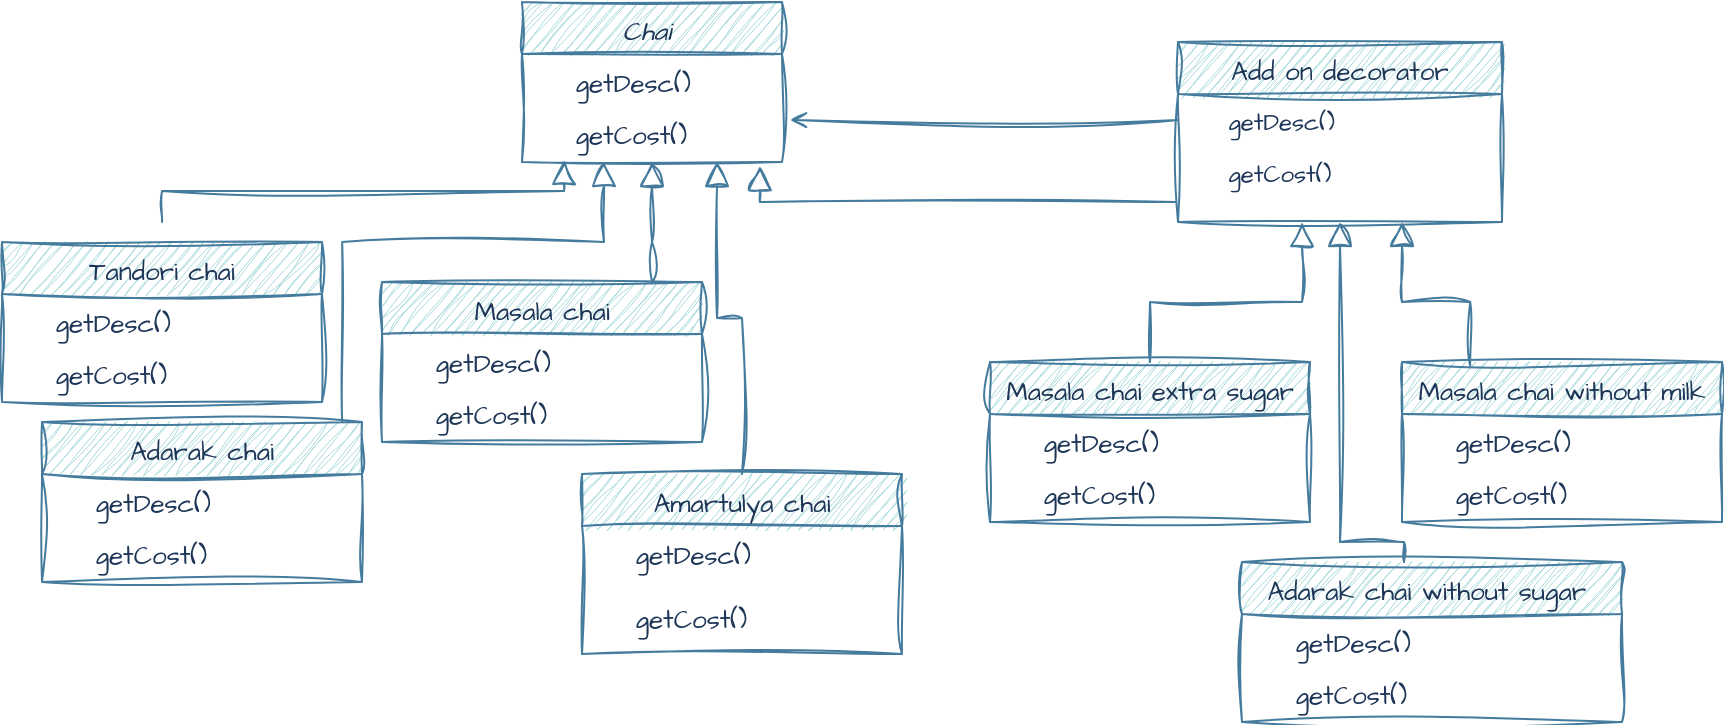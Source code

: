 <mxfile version="21.8.1" type="device">
  <diagram id="C5RBs43oDa-KdzZeNtuy" name="Page-1">
    <mxGraphModel dx="1772" dy="548" grid="1" gridSize="10" guides="1" tooltips="1" connect="1" arrows="1" fold="1" page="1" pageScale="1" pageWidth="827" pageHeight="1169" math="0" shadow="0">
      <root>
        <mxCell id="WIyWlLk6GJQsqaUBKTNV-0" />
        <mxCell id="WIyWlLk6GJQsqaUBKTNV-1" parent="WIyWlLk6GJQsqaUBKTNV-0" />
        <mxCell id="zkfFHV4jXpPFQw0GAbJ--0" value="Chai " style="swimlane;fontStyle=2;align=center;verticalAlign=top;childLayout=stackLayout;horizontal=1;startSize=26;horizontalStack=0;resizeParent=1;resizeLast=0;collapsible=1;marginBottom=0;rounded=0;shadow=0;strokeWidth=1;fontFamily=Architects Daughter;fontSource=https%3A%2F%2Ffonts.googleapis.com%2Fcss%3Ffamily%3DArchitects%2BDaughter;fontSize=13;sketch=1;curveFitting=1;jiggle=2;labelBackgroundColor=none;fillColor=#A8DADC;strokeColor=#457B9D;fontColor=#1D3557;" parent="WIyWlLk6GJQsqaUBKTNV-1" vertex="1">
          <mxGeometry x="180" y="100" width="130" height="80" as="geometry">
            <mxRectangle x="230" y="140" width="160" height="26" as="alternateBounds" />
          </mxGeometry>
        </mxCell>
        <mxCell id="zkfFHV4jXpPFQw0GAbJ--1" value="    getDesc()" style="text;align=left;verticalAlign=top;spacingLeft=4;spacingRight=4;overflow=hidden;rotatable=0;points=[[0,0.5],[1,0.5]];portConstraint=eastwest;fontFamily=Architects Daughter;fontSource=https%3A%2F%2Ffonts.googleapis.com%2Fcss%3Ffamily%3DArchitects%2BDaughter;fontSize=13;sketch=1;curveFitting=1;jiggle=2;labelBackgroundColor=none;fontColor=#1D3557;" parent="zkfFHV4jXpPFQw0GAbJ--0" vertex="1">
          <mxGeometry y="26" width="130" height="26" as="geometry" />
        </mxCell>
        <mxCell id="zkfFHV4jXpPFQw0GAbJ--2" value="    getCost()" style="text;align=left;verticalAlign=top;spacingLeft=4;spacingRight=4;overflow=hidden;rotatable=0;points=[[0,0.5],[1,0.5]];portConstraint=eastwest;rounded=0;shadow=0;html=0;fontFamily=Architects Daughter;fontSource=https%3A%2F%2Ffonts.googleapis.com%2Fcss%3Ffamily%3DArchitects%2BDaughter;fontSize=13;sketch=1;curveFitting=1;jiggle=2;labelBackgroundColor=none;fontColor=#1D3557;" parent="zkfFHV4jXpPFQw0GAbJ--0" vertex="1">
          <mxGeometry y="52" width="130" height="26" as="geometry" />
        </mxCell>
        <mxCell id="zkfFHV4jXpPFQw0GAbJ--6" value="Masala chai" style="swimlane;fontStyle=0;align=center;verticalAlign=top;childLayout=stackLayout;horizontal=1;startSize=26;horizontalStack=0;resizeParent=1;resizeLast=0;collapsible=1;marginBottom=0;rounded=0;shadow=0;strokeWidth=1;fontFamily=Architects Daughter;fontSource=https%3A%2F%2Ffonts.googleapis.com%2Fcss%3Ffamily%3DArchitects%2BDaughter;fontSize=13;sketch=1;curveFitting=1;jiggle=2;labelBackgroundColor=none;fillColor=#A8DADC;strokeColor=#457B9D;fontColor=#1D3557;" parent="WIyWlLk6GJQsqaUBKTNV-1" vertex="1">
          <mxGeometry x="110" y="240" width="160" height="80" as="geometry">
            <mxRectangle x="130" y="380" width="160" height="26" as="alternateBounds" />
          </mxGeometry>
        </mxCell>
        <mxCell id="zkfFHV4jXpPFQw0GAbJ--7" value="    getDesc()" style="text;align=left;verticalAlign=top;spacingLeft=4;spacingRight=4;overflow=hidden;rotatable=0;points=[[0,0.5],[1,0.5]];portConstraint=eastwest;fontFamily=Architects Daughter;fontSource=https%3A%2F%2Ffonts.googleapis.com%2Fcss%3Ffamily%3DArchitects%2BDaughter;fontSize=13;sketch=1;curveFitting=1;jiggle=2;labelBackgroundColor=none;fontColor=#1D3557;" parent="zkfFHV4jXpPFQw0GAbJ--6" vertex="1">
          <mxGeometry y="26" width="160" height="26" as="geometry" />
        </mxCell>
        <mxCell id="zkfFHV4jXpPFQw0GAbJ--8" value="    getCost()" style="text;align=left;verticalAlign=top;spacingLeft=4;spacingRight=4;overflow=hidden;rotatable=0;points=[[0,0.5],[1,0.5]];portConstraint=eastwest;rounded=0;shadow=0;html=0;fontFamily=Architects Daughter;fontSource=https%3A%2F%2Ffonts.googleapis.com%2Fcss%3Ffamily%3DArchitects%2BDaughter;fontSize=13;sketch=1;curveFitting=1;jiggle=2;labelBackgroundColor=none;fontColor=#1D3557;" parent="zkfFHV4jXpPFQw0GAbJ--6" vertex="1">
          <mxGeometry y="52" width="160" height="26" as="geometry" />
        </mxCell>
        <mxCell id="zkfFHV4jXpPFQw0GAbJ--12" value="" style="endArrow=block;endSize=10;endFill=0;shadow=0;strokeWidth=1;rounded=0;edgeStyle=elbowEdgeStyle;elbow=vertical;sketch=1;curveFitting=1;jiggle=2;labelBackgroundColor=none;strokeColor=#457B9D;fontColor=default;" parent="WIyWlLk6GJQsqaUBKTNV-1" source="zkfFHV4jXpPFQw0GAbJ--6" target="zkfFHV4jXpPFQw0GAbJ--0" edge="1">
          <mxGeometry width="160" relative="1" as="geometry">
            <mxPoint x="200" y="203" as="sourcePoint" />
            <mxPoint x="200" y="203" as="targetPoint" />
            <Array as="points">
              <mxPoint x="245" y="220" />
            </Array>
          </mxGeometry>
        </mxCell>
        <mxCell id="zkfFHV4jXpPFQw0GAbJ--13" value="Amartulya chai" style="swimlane;fontStyle=0;align=center;verticalAlign=top;childLayout=stackLayout;horizontal=1;startSize=26;horizontalStack=0;resizeParent=1;resizeLast=0;collapsible=1;marginBottom=0;rounded=0;shadow=0;strokeWidth=1;fontFamily=Architects Daughter;fontSource=https%3A%2F%2Ffonts.googleapis.com%2Fcss%3Ffamily%3DArchitects%2BDaughter;fontSize=13;sketch=1;curveFitting=1;jiggle=2;labelBackgroundColor=none;fillColor=#A8DADC;strokeColor=#457B9D;fontColor=#1D3557;" parent="WIyWlLk6GJQsqaUBKTNV-1" vertex="1">
          <mxGeometry x="210" y="336" width="160" height="90" as="geometry">
            <mxRectangle x="340" y="380" width="170" height="26" as="alternateBounds" />
          </mxGeometry>
        </mxCell>
        <mxCell id="zkfFHV4jXpPFQw0GAbJ--14" value="    getDesc()&#xa;&#xa;    getCost()" style="text;align=left;verticalAlign=top;spacingLeft=4;spacingRight=4;overflow=hidden;rotatable=0;points=[[0,0.5],[1,0.5]];portConstraint=eastwest;fontFamily=Architects Daughter;fontSource=https%3A%2F%2Ffonts.googleapis.com%2Fcss%3Ffamily%3DArchitects%2BDaughter;fontSize=13;sketch=1;curveFitting=1;jiggle=2;labelBackgroundColor=none;fontColor=#1D3557;" parent="zkfFHV4jXpPFQw0GAbJ--13" vertex="1">
          <mxGeometry y="26" width="160" height="64" as="geometry" />
        </mxCell>
        <mxCell id="zkfFHV4jXpPFQw0GAbJ--16" value="" style="endArrow=block;endSize=10;endFill=0;shadow=0;strokeWidth=1;rounded=0;edgeStyle=elbowEdgeStyle;elbow=vertical;entryX=0.75;entryY=1;entryDx=0;entryDy=0;sketch=1;curveFitting=1;jiggle=2;labelBackgroundColor=none;strokeColor=#457B9D;fontColor=default;" parent="WIyWlLk6GJQsqaUBKTNV-1" source="zkfFHV4jXpPFQw0GAbJ--13" target="zkfFHV4jXpPFQw0GAbJ--0" edge="1">
          <mxGeometry width="160" relative="1" as="geometry">
            <mxPoint x="210" y="373" as="sourcePoint" />
            <mxPoint x="300" y="258" as="targetPoint" />
          </mxGeometry>
        </mxCell>
        <mxCell id="zkfFHV4jXpPFQw0GAbJ--17" value="Add on decorator" style="swimlane;fontStyle=0;align=center;verticalAlign=top;childLayout=stackLayout;horizontal=1;startSize=26;horizontalStack=0;resizeParent=1;resizeLast=0;collapsible=1;marginBottom=0;rounded=0;shadow=0;strokeWidth=1;fontSize=13;fontFamily=Architects Daughter;fontSource=https%3A%2F%2Ffonts.googleapis.com%2Fcss%3Ffamily%3DArchitects%2BDaughter;sketch=1;curveFitting=1;jiggle=2;labelBackgroundColor=none;fillColor=#A8DADC;strokeColor=#457B9D;fontColor=#1D3557;" parent="WIyWlLk6GJQsqaUBKTNV-1" vertex="1">
          <mxGeometry x="508" y="120" width="162" height="90" as="geometry">
            <mxRectangle x="550" y="140" width="160" height="26" as="alternateBounds" />
          </mxGeometry>
        </mxCell>
        <mxCell id="zkfFHV4jXpPFQw0GAbJ--18" value="    getDesc()" style="text;align=left;verticalAlign=top;spacingLeft=4;spacingRight=4;overflow=hidden;rotatable=0;points=[[0,0.5],[1,0.5]];portConstraint=eastwest;fontFamily=Architects Daughter;fontSource=https%3A%2F%2Ffonts.googleapis.com%2Fcss%3Ffamily%3DArchitects%2BDaughter;sketch=1;curveFitting=1;jiggle=2;labelBackgroundColor=none;fontColor=#1D3557;" parent="zkfFHV4jXpPFQw0GAbJ--17" vertex="1">
          <mxGeometry y="26" width="162" height="26" as="geometry" />
        </mxCell>
        <mxCell id="zkfFHV4jXpPFQw0GAbJ--19" value="    getCost()" style="text;align=left;verticalAlign=top;spacingLeft=4;spacingRight=4;overflow=hidden;rotatable=0;points=[[0,0.5],[1,0.5]];portConstraint=eastwest;rounded=0;shadow=0;html=0;fontFamily=Architects Daughter;fontSource=https%3A%2F%2Ffonts.googleapis.com%2Fcss%3Ffamily%3DArchitects%2BDaughter;sketch=1;curveFitting=1;jiggle=2;labelBackgroundColor=none;fontColor=#1D3557;" parent="zkfFHV4jXpPFQw0GAbJ--17" vertex="1">
          <mxGeometry y="52" width="162" height="26" as="geometry" />
        </mxCell>
        <mxCell id="n6aKEjTkUPLhnbuyJ_dk-5" value="Tandori chai" style="swimlane;fontStyle=0;align=center;verticalAlign=top;childLayout=stackLayout;horizontal=1;startSize=26;horizontalStack=0;resizeParent=1;resizeLast=0;collapsible=1;marginBottom=0;rounded=0;shadow=0;strokeWidth=1;fontFamily=Architects Daughter;fontSource=https%3A%2F%2Ffonts.googleapis.com%2Fcss%3Ffamily%3DArchitects%2BDaughter;fontSize=13;sketch=1;curveFitting=1;jiggle=2;labelBackgroundColor=none;fillColor=#A8DADC;strokeColor=#457B9D;fontColor=#1D3557;" parent="WIyWlLk6GJQsqaUBKTNV-1" vertex="1">
          <mxGeometry x="-80" y="220" width="160" height="80" as="geometry">
            <mxRectangle x="130" y="380" width="160" height="26" as="alternateBounds" />
          </mxGeometry>
        </mxCell>
        <mxCell id="n6aKEjTkUPLhnbuyJ_dk-6" value="    getDesc()" style="text;align=left;verticalAlign=top;spacingLeft=4;spacingRight=4;overflow=hidden;rotatable=0;points=[[0,0.5],[1,0.5]];portConstraint=eastwest;fontFamily=Architects Daughter;fontSource=https%3A%2F%2Ffonts.googleapis.com%2Fcss%3Ffamily%3DArchitects%2BDaughter;fontSize=13;sketch=1;curveFitting=1;jiggle=2;labelBackgroundColor=none;fontColor=#1D3557;" parent="n6aKEjTkUPLhnbuyJ_dk-5" vertex="1">
          <mxGeometry y="26" width="160" height="26" as="geometry" />
        </mxCell>
        <mxCell id="n6aKEjTkUPLhnbuyJ_dk-7" value="    getCost()" style="text;align=left;verticalAlign=top;spacingLeft=4;spacingRight=4;overflow=hidden;rotatable=0;points=[[0,0.5],[1,0.5]];portConstraint=eastwest;rounded=0;shadow=0;html=0;fontFamily=Architects Daughter;fontSource=https%3A%2F%2Ffonts.googleapis.com%2Fcss%3Ffamily%3DArchitects%2BDaughter;fontSize=13;sketch=1;curveFitting=1;jiggle=2;labelBackgroundColor=none;fontColor=#1D3557;" parent="n6aKEjTkUPLhnbuyJ_dk-5" vertex="1">
          <mxGeometry y="52" width="160" height="26" as="geometry" />
        </mxCell>
        <mxCell id="n6aKEjTkUPLhnbuyJ_dk-8" value="Adarak chai" style="swimlane;fontStyle=0;align=center;verticalAlign=top;childLayout=stackLayout;horizontal=1;startSize=26;horizontalStack=0;resizeParent=1;resizeLast=0;collapsible=1;marginBottom=0;rounded=0;shadow=0;strokeWidth=1;fontFamily=Architects Daughter;fontSource=https%3A%2F%2Ffonts.googleapis.com%2Fcss%3Ffamily%3DArchitects%2BDaughter;fontSize=13;sketch=1;curveFitting=1;jiggle=2;labelBackgroundColor=none;fillColor=#A8DADC;strokeColor=#457B9D;fontColor=#1D3557;" parent="WIyWlLk6GJQsqaUBKTNV-1" vertex="1">
          <mxGeometry x="-60" y="310" width="160" height="80" as="geometry">
            <mxRectangle x="130" y="380" width="160" height="26" as="alternateBounds" />
          </mxGeometry>
        </mxCell>
        <mxCell id="n6aKEjTkUPLhnbuyJ_dk-9" value="    getDesc()" style="text;align=left;verticalAlign=top;spacingLeft=4;spacingRight=4;overflow=hidden;rotatable=0;points=[[0,0.5],[1,0.5]];portConstraint=eastwest;fontFamily=Architects Daughter;fontSource=https%3A%2F%2Ffonts.googleapis.com%2Fcss%3Ffamily%3DArchitects%2BDaughter;fontSize=13;sketch=1;curveFitting=1;jiggle=2;labelBackgroundColor=none;fontColor=#1D3557;" parent="n6aKEjTkUPLhnbuyJ_dk-8" vertex="1">
          <mxGeometry y="26" width="160" height="26" as="geometry" />
        </mxCell>
        <mxCell id="n6aKEjTkUPLhnbuyJ_dk-10" value="    getCost()" style="text;align=left;verticalAlign=top;spacingLeft=4;spacingRight=4;overflow=hidden;rotatable=0;points=[[0,0.5],[1,0.5]];portConstraint=eastwest;rounded=0;shadow=0;html=0;fontFamily=Architects Daughter;fontSource=https%3A%2F%2Ffonts.googleapis.com%2Fcss%3Ffamily%3DArchitects%2BDaughter;fontSize=13;sketch=1;curveFitting=1;jiggle=2;labelBackgroundColor=none;fontColor=#1D3557;" parent="n6aKEjTkUPLhnbuyJ_dk-8" vertex="1">
          <mxGeometry y="52" width="160" height="26" as="geometry" />
        </mxCell>
        <mxCell id="n6aKEjTkUPLhnbuyJ_dk-11" value="" style="endArrow=block;endSize=10;endFill=0;shadow=0;strokeWidth=1;rounded=0;edgeStyle=elbowEdgeStyle;elbow=vertical;entryX=0.162;entryY=1.038;entryDx=0;entryDy=0;entryPerimeter=0;sketch=1;curveFitting=1;jiggle=2;labelBackgroundColor=none;strokeColor=#457B9D;fontColor=default;" parent="WIyWlLk6GJQsqaUBKTNV-1" target="zkfFHV4jXpPFQw0GAbJ--2" edge="1">
          <mxGeometry width="160" relative="1" as="geometry">
            <mxPoint y="210" as="sourcePoint" />
            <mxPoint x="200" y="190" as="targetPoint" />
          </mxGeometry>
        </mxCell>
        <mxCell id="n6aKEjTkUPLhnbuyJ_dk-12" value="" style="endArrow=block;endSize=10;endFill=0;shadow=0;strokeWidth=1;rounded=0;edgeStyle=elbowEdgeStyle;elbow=vertical;exitX=0.938;exitY=0;exitDx=0;exitDy=0;exitPerimeter=0;sketch=1;curveFitting=1;jiggle=2;labelBackgroundColor=none;strokeColor=#457B9D;fontColor=default;" parent="WIyWlLk6GJQsqaUBKTNV-1" source="n6aKEjTkUPLhnbuyJ_dk-8" edge="1">
          <mxGeometry width="160" relative="1" as="geometry">
            <mxPoint x="90" y="310" as="sourcePoint" />
            <mxPoint x="221" y="180" as="targetPoint" />
            <Array as="points">
              <mxPoint x="168" y="220" />
            </Array>
          </mxGeometry>
        </mxCell>
        <mxCell id="n6aKEjTkUPLhnbuyJ_dk-14" value="" style="endArrow=block;endSize=10;endFill=0;shadow=0;strokeWidth=1;rounded=0;edgeStyle=elbowEdgeStyle;elbow=vertical;entryX=0.915;entryY=1.154;entryDx=0;entryDy=0;entryPerimeter=0;sketch=1;curveFitting=1;jiggle=2;labelBackgroundColor=none;strokeColor=#457B9D;fontColor=default;" parent="WIyWlLk6GJQsqaUBKTNV-1" target="zkfFHV4jXpPFQw0GAbJ--2" edge="1">
          <mxGeometry width="160" relative="1" as="geometry">
            <mxPoint x="507" y="200" as="sourcePoint" />
            <mxPoint x="304" y="231" as="targetPoint" />
            <Array as="points">
              <mxPoint x="500" y="200" />
              <mxPoint x="400" y="220" />
            </Array>
          </mxGeometry>
        </mxCell>
        <mxCell id="n6aKEjTkUPLhnbuyJ_dk-16" value="" style="endArrow=open;shadow=0;strokeWidth=1;rounded=0;endFill=1;edgeStyle=elbowEdgeStyle;elbow=vertical;exitX=0;exitY=0.5;exitDx=0;exitDy=0;entryX=1.031;entryY=0.269;entryDx=0;entryDy=0;entryPerimeter=0;sketch=1;curveFitting=1;jiggle=2;labelBackgroundColor=none;strokeColor=#457B9D;fontColor=default;" parent="WIyWlLk6GJQsqaUBKTNV-1" source="zkfFHV4jXpPFQw0GAbJ--18" target="zkfFHV4jXpPFQw0GAbJ--2" edge="1">
          <mxGeometry x="0.5" y="41" relative="1" as="geometry">
            <mxPoint x="310" y="150" as="sourcePoint" />
            <mxPoint x="350" y="139" as="targetPoint" />
            <mxPoint x="-40" y="32" as="offset" />
          </mxGeometry>
        </mxCell>
        <mxCell id="n6aKEjTkUPLhnbuyJ_dk-23" value="Masala chai extra sugar" style="swimlane;fontStyle=0;align=center;verticalAlign=top;childLayout=stackLayout;horizontal=1;startSize=26;horizontalStack=0;resizeParent=1;resizeLast=0;collapsible=1;marginBottom=0;rounded=0;shadow=0;strokeWidth=1;fontFamily=Architects Daughter;fontSource=https%3A%2F%2Ffonts.googleapis.com%2Fcss%3Ffamily%3DArchitects%2BDaughter;fontSize=13;sketch=1;curveFitting=1;jiggle=2;labelBackgroundColor=none;fillColor=#A8DADC;strokeColor=#457B9D;fontColor=#1D3557;" parent="WIyWlLk6GJQsqaUBKTNV-1" vertex="1">
          <mxGeometry x="414" y="280" width="160" height="80" as="geometry">
            <mxRectangle x="130" y="380" width="160" height="26" as="alternateBounds" />
          </mxGeometry>
        </mxCell>
        <mxCell id="n6aKEjTkUPLhnbuyJ_dk-24" value="    getDesc()" style="text;align=left;verticalAlign=top;spacingLeft=4;spacingRight=4;overflow=hidden;rotatable=0;points=[[0,0.5],[1,0.5]];portConstraint=eastwest;fontFamily=Architects Daughter;fontSource=https%3A%2F%2Ffonts.googleapis.com%2Fcss%3Ffamily%3DArchitects%2BDaughter;fontSize=13;sketch=1;curveFitting=1;jiggle=2;labelBackgroundColor=none;fontColor=#1D3557;" parent="n6aKEjTkUPLhnbuyJ_dk-23" vertex="1">
          <mxGeometry y="26" width="160" height="26" as="geometry" />
        </mxCell>
        <mxCell id="n6aKEjTkUPLhnbuyJ_dk-25" value="    getCost()" style="text;align=left;verticalAlign=top;spacingLeft=4;spacingRight=4;overflow=hidden;rotatable=0;points=[[0,0.5],[1,0.5]];portConstraint=eastwest;rounded=0;shadow=0;html=0;fontFamily=Architects Daughter;fontSource=https%3A%2F%2Ffonts.googleapis.com%2Fcss%3Ffamily%3DArchitects%2BDaughter;fontSize=13;sketch=1;curveFitting=1;jiggle=2;labelBackgroundColor=none;fontColor=#1D3557;" parent="n6aKEjTkUPLhnbuyJ_dk-23" vertex="1">
          <mxGeometry y="52" width="160" height="26" as="geometry" />
        </mxCell>
        <mxCell id="n6aKEjTkUPLhnbuyJ_dk-26" value="Adarak chai without sugar " style="swimlane;fontStyle=0;align=center;verticalAlign=top;childLayout=stackLayout;horizontal=1;startSize=26;horizontalStack=0;resizeParent=1;resizeLast=0;collapsible=1;marginBottom=0;rounded=0;shadow=0;strokeWidth=1;fontFamily=Architects Daughter;fontSource=https%3A%2F%2Ffonts.googleapis.com%2Fcss%3Ffamily%3DArchitects%2BDaughter;fontSize=13;sketch=1;curveFitting=1;jiggle=2;labelBackgroundColor=none;fillColor=#A8DADC;strokeColor=#457B9D;fontColor=#1D3557;" parent="WIyWlLk6GJQsqaUBKTNV-1" vertex="1">
          <mxGeometry x="540" y="380" width="190" height="80" as="geometry">
            <mxRectangle x="130" y="380" width="160" height="26" as="alternateBounds" />
          </mxGeometry>
        </mxCell>
        <mxCell id="n6aKEjTkUPLhnbuyJ_dk-27" value="    getDesc()" style="text;align=left;verticalAlign=top;spacingLeft=4;spacingRight=4;overflow=hidden;rotatable=0;points=[[0,0.5],[1,0.5]];portConstraint=eastwest;fontFamily=Architects Daughter;fontSource=https%3A%2F%2Ffonts.googleapis.com%2Fcss%3Ffamily%3DArchitects%2BDaughter;fontSize=13;sketch=1;curveFitting=1;jiggle=2;labelBackgroundColor=none;fontColor=#1D3557;" parent="n6aKEjTkUPLhnbuyJ_dk-26" vertex="1">
          <mxGeometry y="26" width="190" height="26" as="geometry" />
        </mxCell>
        <mxCell id="n6aKEjTkUPLhnbuyJ_dk-28" value="    getCost()" style="text;align=left;verticalAlign=top;spacingLeft=4;spacingRight=4;overflow=hidden;rotatable=0;points=[[0,0.5],[1,0.5]];portConstraint=eastwest;rounded=0;shadow=0;html=0;fontFamily=Architects Daughter;fontSource=https%3A%2F%2Ffonts.googleapis.com%2Fcss%3Ffamily%3DArchitects%2BDaughter;fontSize=13;sketch=1;curveFitting=1;jiggle=2;labelBackgroundColor=none;fontColor=#1D3557;" parent="n6aKEjTkUPLhnbuyJ_dk-26" vertex="1">
          <mxGeometry y="52" width="190" height="26" as="geometry" />
        </mxCell>
        <mxCell id="n6aKEjTkUPLhnbuyJ_dk-29" value="Masala chai without milk" style="swimlane;fontStyle=0;align=center;verticalAlign=top;childLayout=stackLayout;horizontal=1;startSize=26;horizontalStack=0;resizeParent=1;resizeLast=0;collapsible=1;marginBottom=0;rounded=0;shadow=0;strokeWidth=1;fontFamily=Architects Daughter;fontSource=https%3A%2F%2Ffonts.googleapis.com%2Fcss%3Ffamily%3DArchitects%2BDaughter;fontSize=13;sketch=1;curveFitting=1;jiggle=2;labelBackgroundColor=none;fillColor=#A8DADC;strokeColor=#457B9D;fontColor=#1D3557;" parent="WIyWlLk6GJQsqaUBKTNV-1" vertex="1">
          <mxGeometry x="620" y="280" width="160" height="80" as="geometry">
            <mxRectangle x="130" y="380" width="160" height="26" as="alternateBounds" />
          </mxGeometry>
        </mxCell>
        <mxCell id="n6aKEjTkUPLhnbuyJ_dk-30" value="    getDesc()" style="text;align=left;verticalAlign=top;spacingLeft=4;spacingRight=4;overflow=hidden;rotatable=0;points=[[0,0.5],[1,0.5]];portConstraint=eastwest;fontFamily=Architects Daughter;fontSource=https%3A%2F%2Ffonts.googleapis.com%2Fcss%3Ffamily%3DArchitects%2BDaughter;fontSize=13;sketch=1;curveFitting=1;jiggle=2;labelBackgroundColor=none;fontColor=#1D3557;" parent="n6aKEjTkUPLhnbuyJ_dk-29" vertex="1">
          <mxGeometry y="26" width="160" height="26" as="geometry" />
        </mxCell>
        <mxCell id="n6aKEjTkUPLhnbuyJ_dk-31" value="    getCost()" style="text;align=left;verticalAlign=top;spacingLeft=4;spacingRight=4;overflow=hidden;rotatable=0;points=[[0,0.5],[1,0.5]];portConstraint=eastwest;rounded=0;shadow=0;html=0;fontFamily=Architects Daughter;fontSource=https%3A%2F%2Ffonts.googleapis.com%2Fcss%3Ffamily%3DArchitects%2BDaughter;fontSize=13;sketch=1;curveFitting=1;jiggle=2;labelBackgroundColor=none;fontColor=#1D3557;" parent="n6aKEjTkUPLhnbuyJ_dk-29" vertex="1">
          <mxGeometry y="52" width="160" height="26" as="geometry" />
        </mxCell>
        <mxCell id="n6aKEjTkUPLhnbuyJ_dk-32" value="" style="endArrow=block;endSize=10;endFill=0;shadow=0;strokeWidth=1;rounded=0;edgeStyle=elbowEdgeStyle;elbow=vertical;exitX=0.5;exitY=0;exitDx=0;exitDy=0;sketch=1;curveFitting=1;jiggle=2;labelBackgroundColor=none;strokeColor=#457B9D;fontColor=default;" parent="WIyWlLk6GJQsqaUBKTNV-1" source="n6aKEjTkUPLhnbuyJ_dk-23" edge="1">
          <mxGeometry width="160" relative="1" as="geometry">
            <mxPoint x="490" y="270" as="sourcePoint" />
            <mxPoint x="570" y="210" as="targetPoint" />
            <Array as="points">
              <mxPoint x="540" y="250" />
            </Array>
          </mxGeometry>
        </mxCell>
        <mxCell id="n6aKEjTkUPLhnbuyJ_dk-35" value="" style="endArrow=block;endSize=10;endFill=0;shadow=0;strokeWidth=1;rounded=0;edgeStyle=elbowEdgeStyle;elbow=vertical;entryX=0.5;entryY=1;entryDx=0;entryDy=0;sketch=1;curveFitting=1;jiggle=2;labelBackgroundColor=none;strokeColor=#457B9D;fontColor=default;" parent="WIyWlLk6GJQsqaUBKTNV-1" target="zkfFHV4jXpPFQw0GAbJ--17" edge="1">
          <mxGeometry width="160" relative="1" as="geometry">
            <mxPoint x="621" y="380" as="sourcePoint" />
            <mxPoint x="265" y="200" as="targetPoint" />
            <Array as="points">
              <mxPoint x="580" y="370" />
            </Array>
          </mxGeometry>
        </mxCell>
        <mxCell id="n6aKEjTkUPLhnbuyJ_dk-36" value="" style="endArrow=block;endSize=10;endFill=0;shadow=0;strokeWidth=1;rounded=0;edgeStyle=elbowEdgeStyle;elbow=vertical;exitX=0.213;exitY=0.025;exitDx=0;exitDy=0;exitPerimeter=0;sketch=1;curveFitting=1;jiggle=2;labelBackgroundColor=none;strokeColor=#457B9D;fontColor=default;" parent="WIyWlLk6GJQsqaUBKTNV-1" source="n6aKEjTkUPLhnbuyJ_dk-29" edge="1">
          <mxGeometry width="160" relative="1" as="geometry">
            <mxPoint x="650" y="270" as="sourcePoint" />
            <mxPoint x="620" y="210" as="targetPoint" />
            <Array as="points">
              <mxPoint x="275" y="250" />
            </Array>
          </mxGeometry>
        </mxCell>
      </root>
    </mxGraphModel>
  </diagram>
</mxfile>
